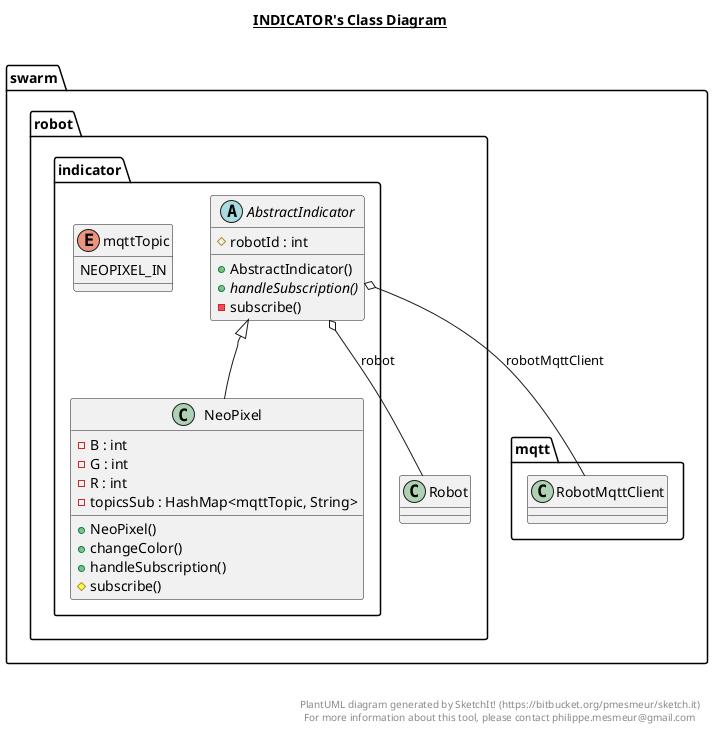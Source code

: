 @startuml

title __INDICATOR's Class Diagram__\n

  namespace swarm {
    namespace robot {
      namespace indicator {
        abstract class swarm.robot.indicator.AbstractIndicator {
            # robotId : int
            + AbstractIndicator()
            {abstract} + handleSubscription()
            - subscribe()
        }
      }
    }
  }
  

  namespace swarm {
    namespace robot {
      namespace indicator {
        class swarm.robot.indicator.NeoPixel {
            - B : int
            - G : int
            - R : int
            - topicsSub : HashMap<mqttTopic, String>
            + NeoPixel()
            + changeColor()
            + handleSubscription()
            # subscribe()
        }
      }
    }
  }
  

  namespace swarm {
    namespace robot {
      namespace indicator {
        enum mqttTopic {
          NEOPIXEL_IN
        }
      }
    }
  }
  

  swarm.robot.indicator.AbstractIndicator o-- swarm.robot.Robot : robot
  swarm.robot.indicator.AbstractIndicator o-- swarm.mqtt.RobotMqttClient : robotMqttClient
  swarm.robot.indicator.NeoPixel -up-|> swarm.robot.indicator.AbstractIndicator
  swarm.robot.indicator.NeoPixel +-down- swarm.robot.indicator.NeoPixel.mqttTopic


right footer


PlantUML diagram generated by SketchIt! (https://bitbucket.org/pmesmeur/sketch.it)
For more information about this tool, please contact philippe.mesmeur@gmail.com
endfooter

@enduml
